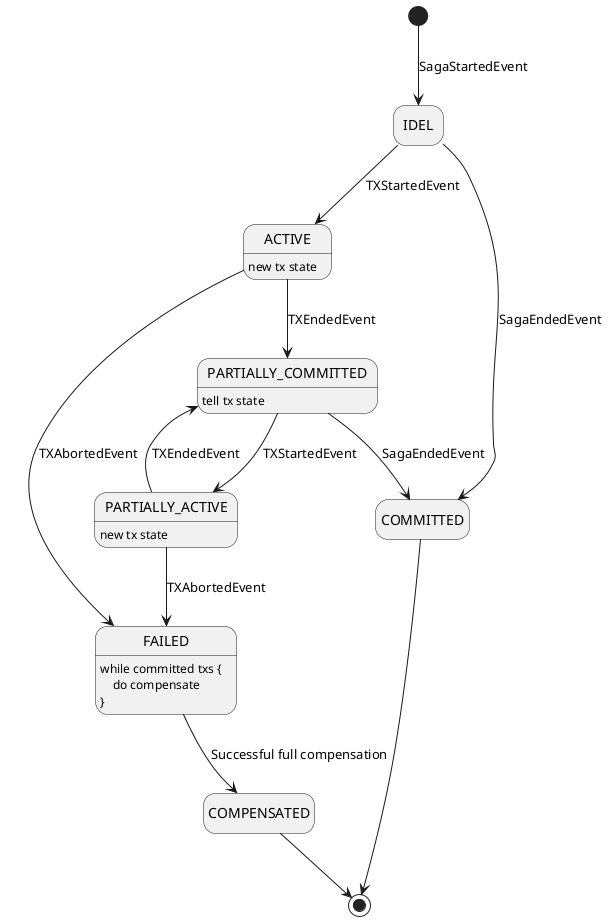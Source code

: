@startuml
hide empty description

[*] --> IDEL : SagaStartedEvent

IDEL --> ACTIVE : TXStartedEvent

IDEL --> COMMITTED : SagaEndedEvent

ACTIVE --> PARTIALLY_COMMITTED : TXEndedEvent

ACTIVE --> FAILED : TXAbortedEvent

PARTIALLY_COMMITTED --> COMMITTED : SagaEndedEvent

PARTIALLY_COMMITTED --> PARTIALLY_ACTIVE : TXStartedEvent

PARTIALLY_ACTIVE --> PARTIALLY_COMMITTED : TXEndedEvent

PARTIALLY_ACTIVE --> FAILED : TXAbortedEvent

FAILED --> COMPENSATED : Successful full compensation

COMPENSATED --> [*]

COMMITTED --> [*]

ACTIVE : new tx state

PARTIALLY_COMMITTED : tell tx state

PARTIALLY_ACTIVE : new tx state

FAILED : while committed txs {\n    do compensate\n}


@enduml
